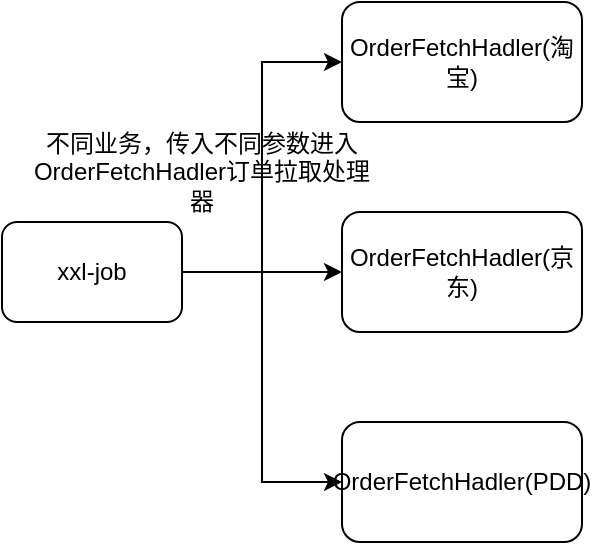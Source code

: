 <mxfile version="23.1.7" type="github">
  <diagram name="第 1 页" id="jImKyxJ0rMko9-gxFyLv">
    <mxGraphModel dx="1026" dy="663" grid="1" gridSize="10" guides="1" tooltips="1" connect="1" arrows="1" fold="1" page="1" pageScale="1" pageWidth="827" pageHeight="1169" math="0" shadow="0">
      <root>
        <mxCell id="0" />
        <mxCell id="1" parent="0" />
        <mxCell id="8Qqfn_hAqpQMTS_vRiA9-9" style="edgeStyle=orthogonalEdgeStyle;rounded=0;orthogonalLoop=1;jettySize=auto;html=1;exitX=1;exitY=0.5;exitDx=0;exitDy=0;entryX=0;entryY=0.5;entryDx=0;entryDy=0;" edge="1" parent="1" source="8Qqfn_hAqpQMTS_vRiA9-2" target="8Qqfn_hAqpQMTS_vRiA9-3">
          <mxGeometry relative="1" as="geometry" />
        </mxCell>
        <mxCell id="8Qqfn_hAqpQMTS_vRiA9-10" style="edgeStyle=orthogonalEdgeStyle;rounded=0;orthogonalLoop=1;jettySize=auto;html=1;exitX=1;exitY=0.5;exitDx=0;exitDy=0;entryX=0;entryY=0.5;entryDx=0;entryDy=0;" edge="1" parent="1" source="8Qqfn_hAqpQMTS_vRiA9-2" target="8Qqfn_hAqpQMTS_vRiA9-7">
          <mxGeometry relative="1" as="geometry" />
        </mxCell>
        <mxCell id="8Qqfn_hAqpQMTS_vRiA9-11" style="edgeStyle=orthogonalEdgeStyle;rounded=0;orthogonalLoop=1;jettySize=auto;html=1;exitX=1;exitY=0.5;exitDx=0;exitDy=0;entryX=0;entryY=0.5;entryDx=0;entryDy=0;" edge="1" parent="1" source="8Qqfn_hAqpQMTS_vRiA9-2" target="8Qqfn_hAqpQMTS_vRiA9-8">
          <mxGeometry relative="1" as="geometry" />
        </mxCell>
        <mxCell id="8Qqfn_hAqpQMTS_vRiA9-2" value="xxl-job" style="rounded=1;whiteSpace=wrap;html=1;" vertex="1" parent="1">
          <mxGeometry x="130" y="260" width="90" height="50" as="geometry" />
        </mxCell>
        <mxCell id="8Qqfn_hAqpQMTS_vRiA9-3" value="OrderFetchHadler(淘宝)" style="rounded=1;whiteSpace=wrap;html=1;" vertex="1" parent="1">
          <mxGeometry x="300" y="150" width="120" height="60" as="geometry" />
        </mxCell>
        <mxCell id="8Qqfn_hAqpQMTS_vRiA9-7" value="OrderFetchHadler(京东)" style="rounded=1;whiteSpace=wrap;html=1;" vertex="1" parent="1">
          <mxGeometry x="300" y="255" width="120" height="60" as="geometry" />
        </mxCell>
        <mxCell id="8Qqfn_hAqpQMTS_vRiA9-8" value="OrderFetchHadler(PDD)" style="rounded=1;whiteSpace=wrap;html=1;" vertex="1" parent="1">
          <mxGeometry x="300" y="360" width="120" height="60" as="geometry" />
        </mxCell>
        <mxCell id="8Qqfn_hAqpQMTS_vRiA9-12" value="不同业务，传入不同参数进入OrderFetchHadler订单拉取处理器" style="text;html=1;align=center;verticalAlign=middle;whiteSpace=wrap;rounded=0;" vertex="1" parent="1">
          <mxGeometry x="140" y="220" width="180" height="30" as="geometry" />
        </mxCell>
      </root>
    </mxGraphModel>
  </diagram>
</mxfile>
